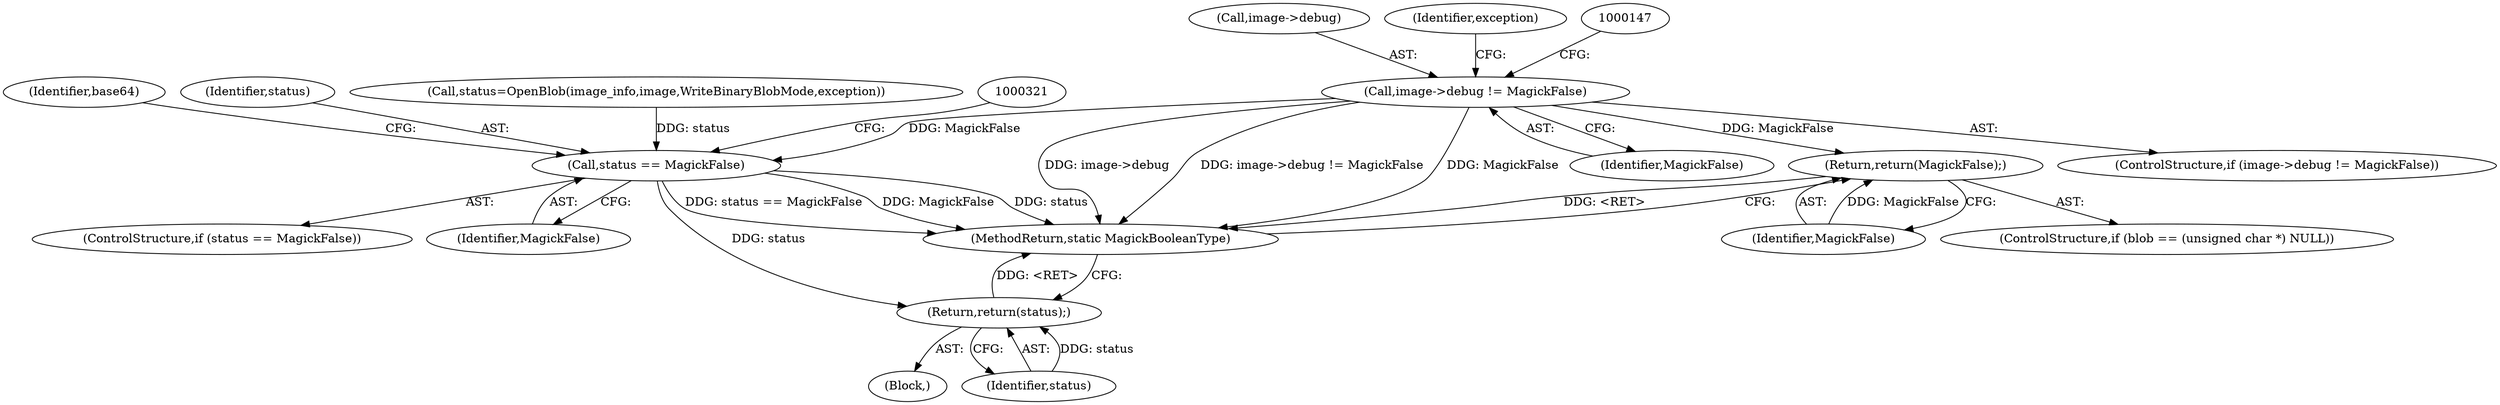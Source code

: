 digraph "0_ImageMagick_45aeda5da9eb328689afc221fa3b7dfa5cdea54d@pointer" {
"1000141" [label="(Call,image->debug != MagickFalse)"];
"1000275" [label="(Return,return(MagickFalse);)"];
"1000310" [label="(Call,status == MagickFalse)"];
"1000318" [label="(Return,return(status);)"];
"1000275" [label="(Return,return(MagickFalse);)"];
"1000318" [label="(Return,return(status);)"];
"1000313" [label="(Block,)"];
"1000142" [label="(Call,image->debug)"];
"1000319" [label="(Identifier,status)"];
"1000269" [label="(ControlStructure,if (blob == (unsigned char *) NULL))"];
"1000141" [label="(Call,image->debug != MagickFalse)"];
"1000276" [label="(Identifier,MagickFalse)"];
"1000315" [label="(Identifier,base64)"];
"1000310" [label="(Call,status == MagickFalse)"];
"1000156" [label="(Identifier,exception)"];
"1000311" [label="(Identifier,status)"];
"1000302" [label="(Call,status=OpenBlob(image_info,image,WriteBinaryBlobMode,exception))"];
"1000140" [label="(ControlStructure,if (image->debug != MagickFalse))"];
"1000145" [label="(Identifier,MagickFalse)"];
"1000312" [label="(Identifier,MagickFalse)"];
"1000344" [label="(MethodReturn,static MagickBooleanType)"];
"1000309" [label="(ControlStructure,if (status == MagickFalse))"];
"1000141" -> "1000140"  [label="AST: "];
"1000141" -> "1000145"  [label="CFG: "];
"1000142" -> "1000141"  [label="AST: "];
"1000145" -> "1000141"  [label="AST: "];
"1000147" -> "1000141"  [label="CFG: "];
"1000156" -> "1000141"  [label="CFG: "];
"1000141" -> "1000344"  [label="DDG: image->debug"];
"1000141" -> "1000344"  [label="DDG: image->debug != MagickFalse"];
"1000141" -> "1000344"  [label="DDG: MagickFalse"];
"1000141" -> "1000275"  [label="DDG: MagickFalse"];
"1000141" -> "1000310"  [label="DDG: MagickFalse"];
"1000275" -> "1000269"  [label="AST: "];
"1000275" -> "1000276"  [label="CFG: "];
"1000276" -> "1000275"  [label="AST: "];
"1000344" -> "1000275"  [label="CFG: "];
"1000275" -> "1000344"  [label="DDG: <RET>"];
"1000276" -> "1000275"  [label="DDG: MagickFalse"];
"1000310" -> "1000309"  [label="AST: "];
"1000310" -> "1000312"  [label="CFG: "];
"1000311" -> "1000310"  [label="AST: "];
"1000312" -> "1000310"  [label="AST: "];
"1000315" -> "1000310"  [label="CFG: "];
"1000321" -> "1000310"  [label="CFG: "];
"1000310" -> "1000344"  [label="DDG: status == MagickFalse"];
"1000310" -> "1000344"  [label="DDG: MagickFalse"];
"1000310" -> "1000344"  [label="DDG: status"];
"1000302" -> "1000310"  [label="DDG: status"];
"1000310" -> "1000318"  [label="DDG: status"];
"1000318" -> "1000313"  [label="AST: "];
"1000318" -> "1000319"  [label="CFG: "];
"1000319" -> "1000318"  [label="AST: "];
"1000344" -> "1000318"  [label="CFG: "];
"1000318" -> "1000344"  [label="DDG: <RET>"];
"1000319" -> "1000318"  [label="DDG: status"];
}
